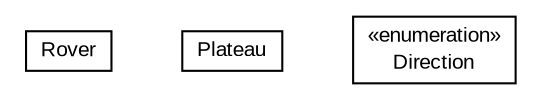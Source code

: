 #!/usr/local/bin/dot
#
# Class diagram 
# Generated by UMLGraph version R5_6 (http://www.umlgraph.org/)
#

digraph G {
	edge [fontname="arial",fontsize=10,labelfontname="arial",labelfontsize=10];
	node [fontname="arial",fontsize=10,shape=plaintext];
	nodesep=0.25;
	ranksep=0.5;
	// java_oo.mars.Rover
	c348 [label=<<table title="java_oo.mars.Rover" border="0" cellborder="1" cellspacing="0" cellpadding="2" port="p" href="./Rover.html">
		<tr><td><table border="0" cellspacing="0" cellpadding="1">
<tr><td align="center" balign="center"> Rover </td></tr>
		</table></td></tr>
		</table>>, URL="./Rover.html", fontname="arial", fontcolor="black", fontsize=10.0];
	// java_oo.mars.Plateau
	c349 [label=<<table title="java_oo.mars.Plateau" border="0" cellborder="1" cellspacing="0" cellpadding="2" port="p" href="./Plateau.html">
		<tr><td><table border="0" cellspacing="0" cellpadding="1">
<tr><td align="center" balign="center"> Plateau </td></tr>
		</table></td></tr>
		</table>>, URL="./Plateau.html", fontname="arial", fontcolor="black", fontsize=10.0];
	// java_oo.mars.Direction
	c350 [label=<<table title="java_oo.mars.Direction" border="0" cellborder="1" cellspacing="0" cellpadding="2" port="p" href="./Direction.html">
		<tr><td><table border="0" cellspacing="0" cellpadding="1">
<tr><td align="center" balign="center"> &#171;enumeration&#187; </td></tr>
<tr><td align="center" balign="center"> Direction </td></tr>
		</table></td></tr>
		</table>>, URL="./Direction.html", fontname="arial", fontcolor="black", fontsize=10.0];
}

